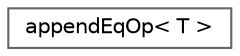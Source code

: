 digraph "Graphical Class Hierarchy"
{
 // LATEX_PDF_SIZE
  bgcolor="transparent";
  edge [fontname=Helvetica,fontsize=10,labelfontname=Helvetica,labelfontsize=10];
  node [fontname=Helvetica,fontsize=10,shape=box,height=0.2,width=0.4];
  rankdir="LR";
  Node0 [id="Node000000",label="appendEqOp\< T \>",height=0.2,width=0.4,color="grey40", fillcolor="white", style="filled",URL="$structFoam_1_1ListOps_1_1appendEqOp.html",tooltip=" "];
}
